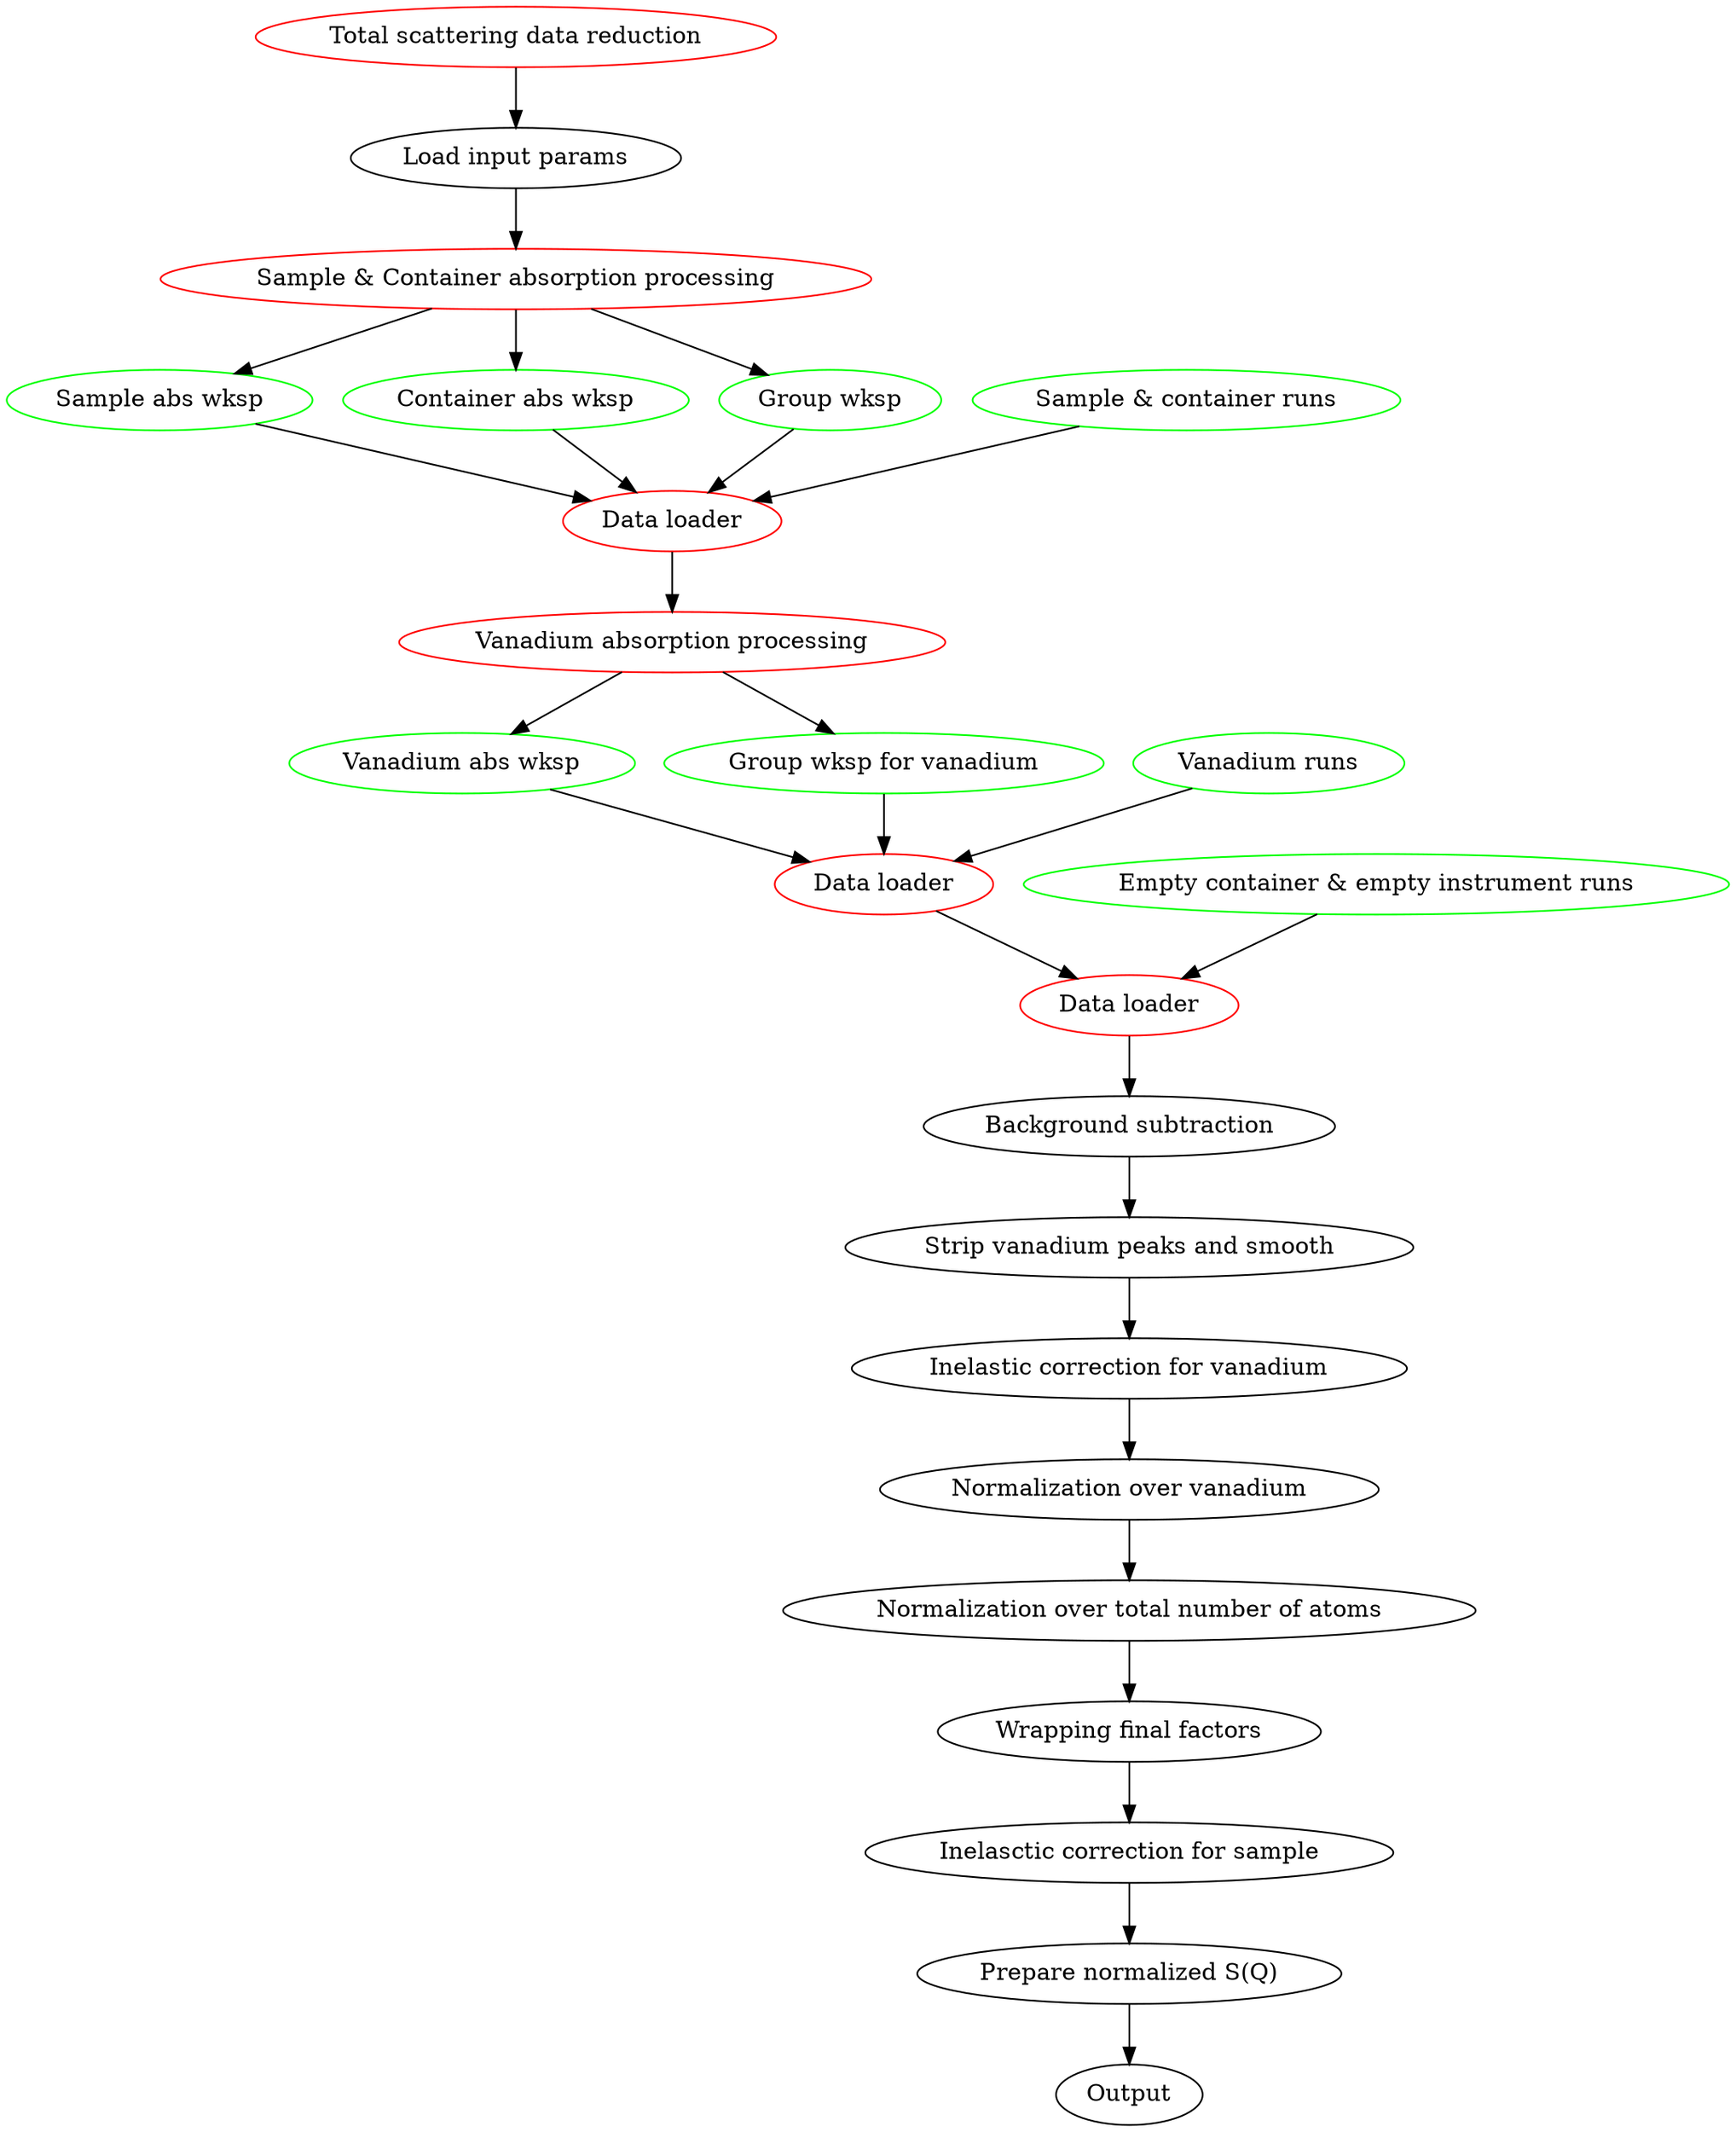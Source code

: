 digraph G {
    {node[color=red];"Total scattering data reduction"} -> "Load input params";
    "Load input params" -> {node[color=red];"Sample & Container absorption processing"};
    {node[color=red];"Sample & Container absorption processing"} -> {node[color=green]; "Sample abs wksp", "Container abs wksp", "Group wksp"};
    {node[color=green]; "Sample abs wksp", "Container abs wksp", "Group wksp"} -> {node[color=red,label="Data loader"];"data_loader_sc"};
    {node[color=green];"Sample & container runs"} -> {node[color=red,label="Data loader"];"data_loader_sc"};
    {node[color=red,label="Data loader"];"data_loader_sc"} -> {node[color=red];"Vanadium absorption processing"};
    {node[color=red];"Vanadium absorption processing"} -> {node[color=green];"Vanadium abs wksp"};
    {node[color=red];"Vanadium absorption processing"} -> {node[color=green;label="Group wksp for vanadium"];"group_wksp_van"};
    {node[color=green];"Vanadium abs wksp"} -> {node[color=red,label="Data loader"];"data_loader_van"};
    {node[color=green;label="Group wksp for vanadium"];"group_wksp_van"} -> {node[color=red,label="Data loader"];"data_loader_van"};
    {node[color=green];"Vanadium runs"} -> {node[color=red,label="Data loader"];"data_loader_van"};
    {node[color=red,label="Data loader"];"data_loader_van"} -> {node[color=red,label="Data loader"];"data_loader_bkg"};
    {node[color=green];"Empty container & empty instrument runs"} -> {node[color=red,label="Data loader"];"data_loader_bkg"};
    {node[color=red,label="Data loader"];"data_loader_bkg"} -> "Background subtraction";
    "Background subtraction" -> "Strip vanadium peaks and smooth";
    "Strip vanadium peaks and smooth" -> "Inelastic correction for vanadium";
    "Inelastic correction for vanadium" -> "Normalization over vanadium";
    "Normalization over vanadium" -> "Normalization over total number of atoms";
    "Normalization over total number of atoms" -> "Wrapping final factors";
    "Wrapping final factors" -> "Inelasctic correction for sample";
    "Inelasctic correction for sample" -> "Prepare normalized S(Q)";
    "Prepare normalized S(Q)" -> "Output";
}